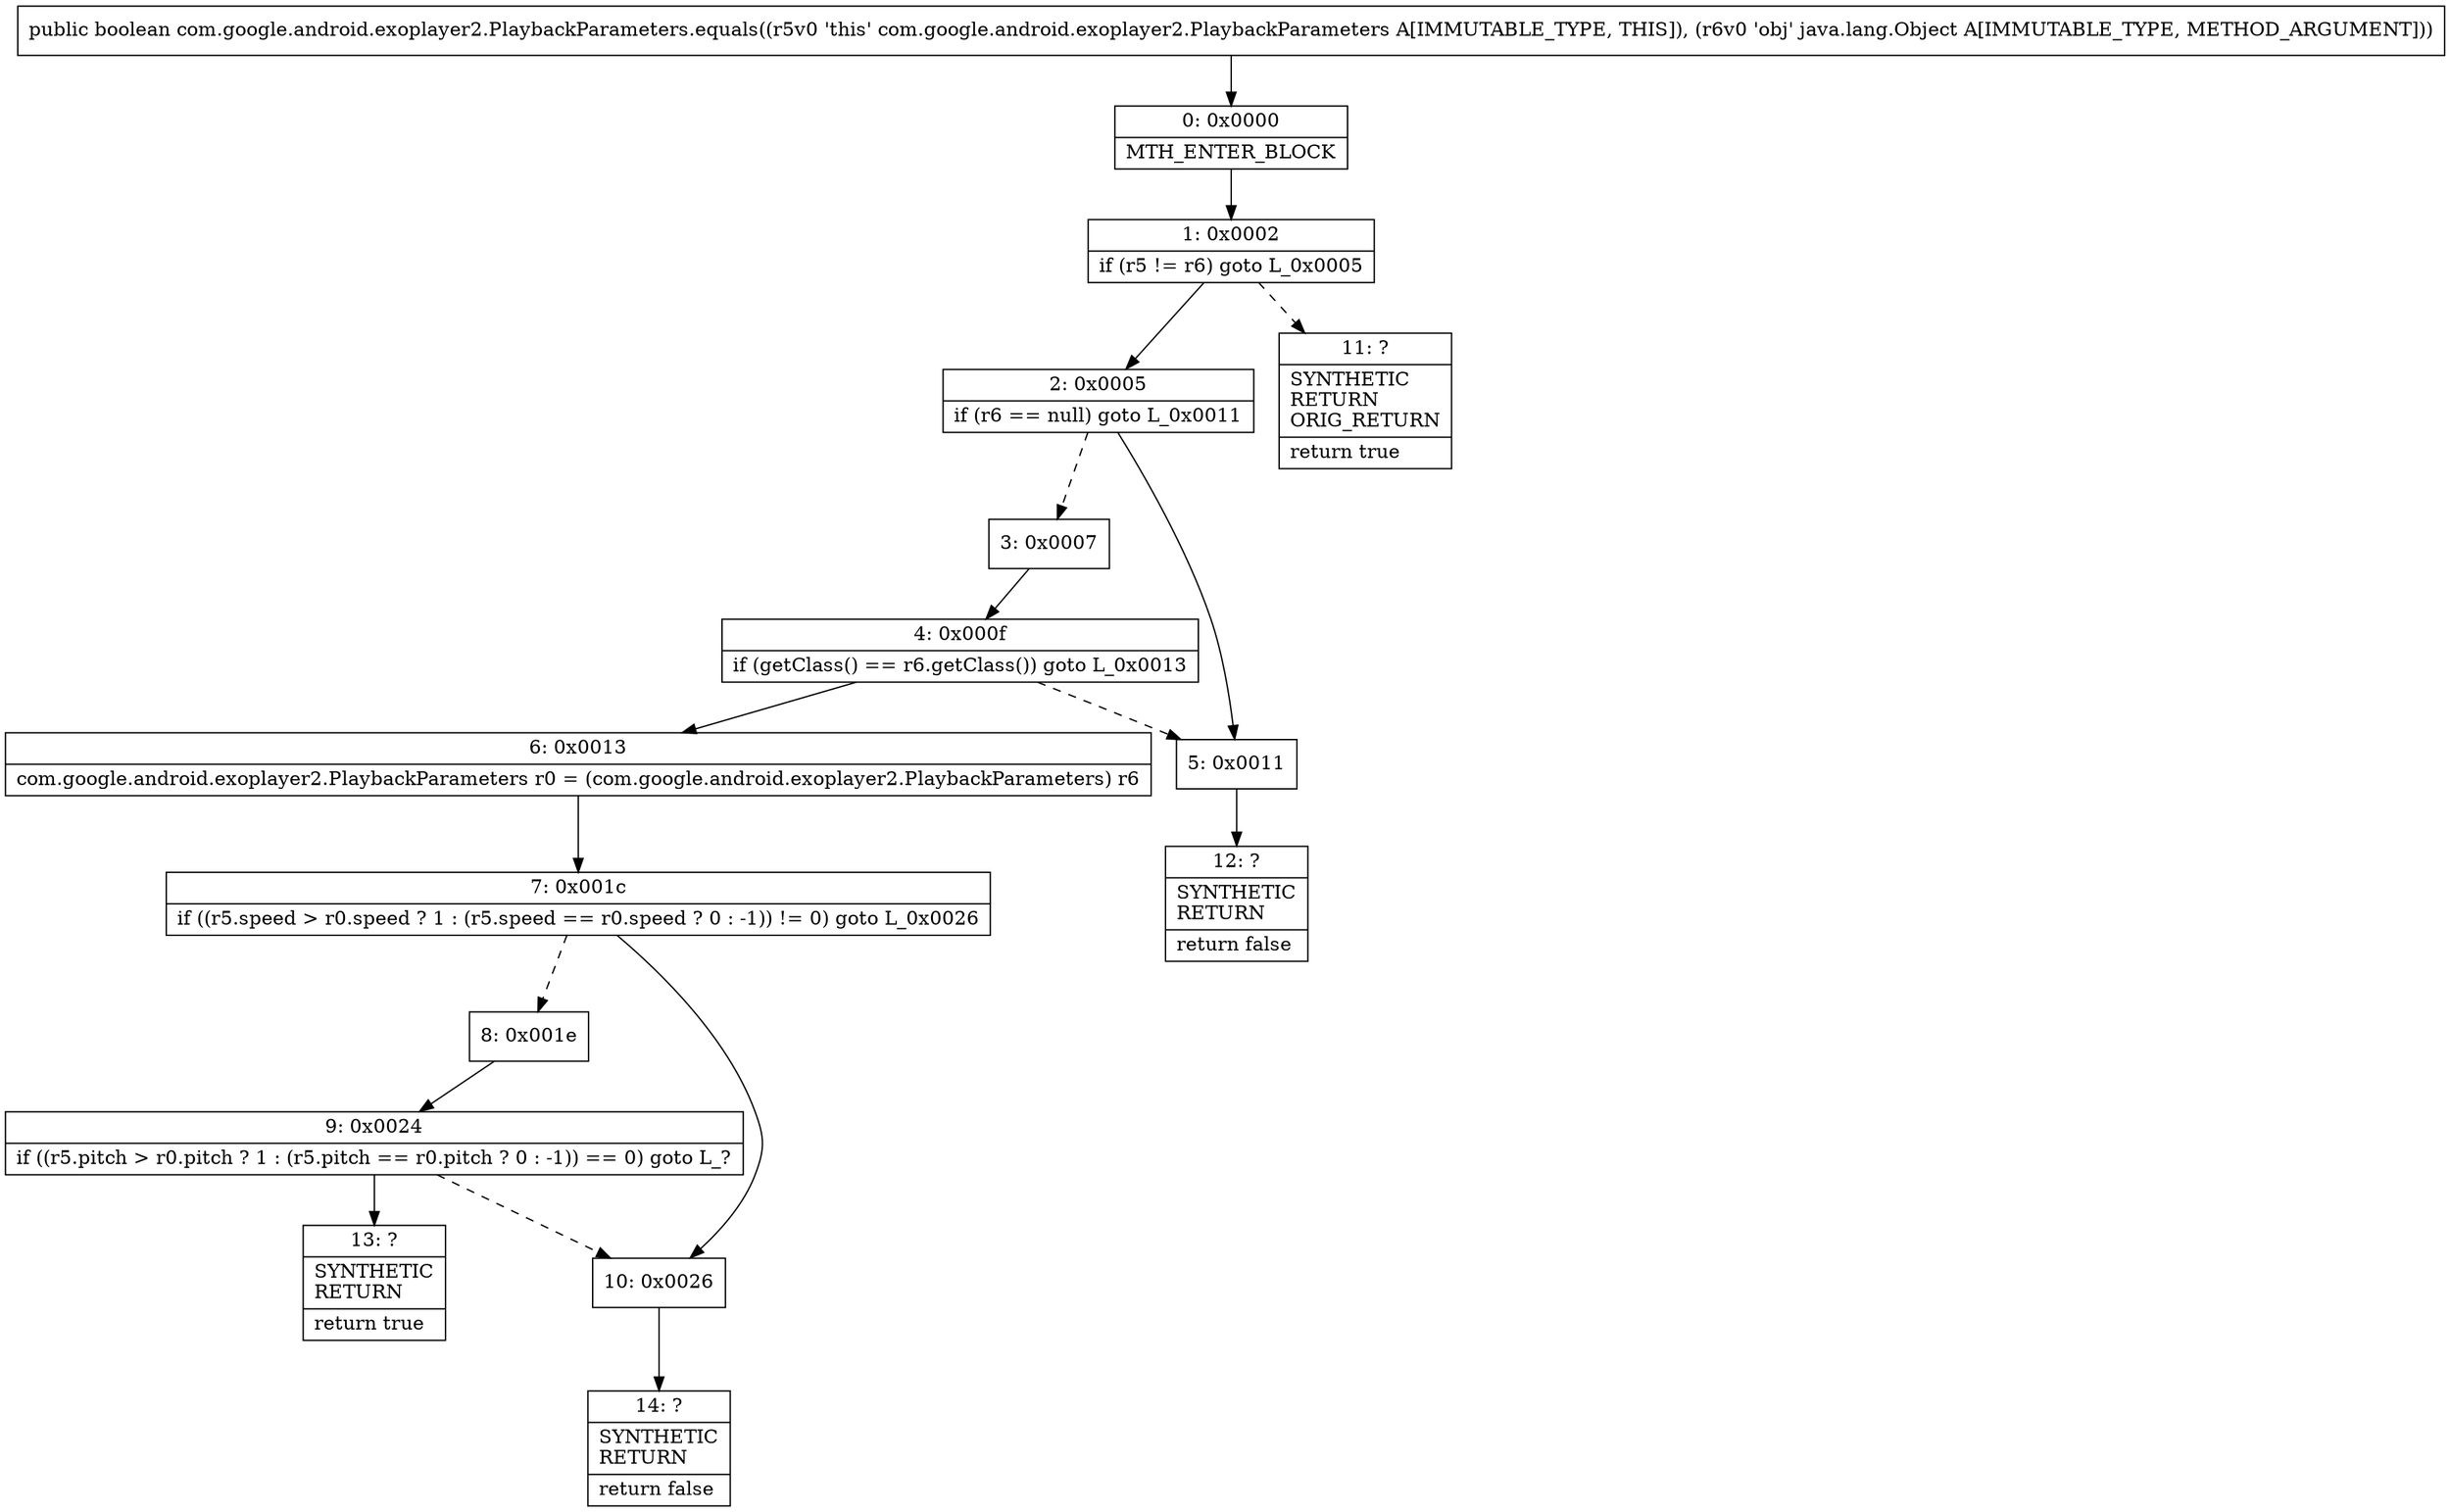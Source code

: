 digraph "CFG forcom.google.android.exoplayer2.PlaybackParameters.equals(Ljava\/lang\/Object;)Z" {
Node_0 [shape=record,label="{0\:\ 0x0000|MTH_ENTER_BLOCK\l}"];
Node_1 [shape=record,label="{1\:\ 0x0002|if (r5 != r6) goto L_0x0005\l}"];
Node_2 [shape=record,label="{2\:\ 0x0005|if (r6 == null) goto L_0x0011\l}"];
Node_3 [shape=record,label="{3\:\ 0x0007}"];
Node_4 [shape=record,label="{4\:\ 0x000f|if (getClass() == r6.getClass()) goto L_0x0013\l}"];
Node_5 [shape=record,label="{5\:\ 0x0011}"];
Node_6 [shape=record,label="{6\:\ 0x0013|com.google.android.exoplayer2.PlaybackParameters r0 = (com.google.android.exoplayer2.PlaybackParameters) r6\l}"];
Node_7 [shape=record,label="{7\:\ 0x001c|if ((r5.speed \> r0.speed ? 1 : (r5.speed == r0.speed ? 0 : \-1)) != 0) goto L_0x0026\l}"];
Node_8 [shape=record,label="{8\:\ 0x001e}"];
Node_9 [shape=record,label="{9\:\ 0x0024|if ((r5.pitch \> r0.pitch ? 1 : (r5.pitch == r0.pitch ? 0 : \-1)) == 0) goto L_?\l}"];
Node_10 [shape=record,label="{10\:\ 0x0026}"];
Node_11 [shape=record,label="{11\:\ ?|SYNTHETIC\lRETURN\lORIG_RETURN\l|return true\l}"];
Node_12 [shape=record,label="{12\:\ ?|SYNTHETIC\lRETURN\l|return false\l}"];
Node_13 [shape=record,label="{13\:\ ?|SYNTHETIC\lRETURN\l|return true\l}"];
Node_14 [shape=record,label="{14\:\ ?|SYNTHETIC\lRETURN\l|return false\l}"];
MethodNode[shape=record,label="{public boolean com.google.android.exoplayer2.PlaybackParameters.equals((r5v0 'this' com.google.android.exoplayer2.PlaybackParameters A[IMMUTABLE_TYPE, THIS]), (r6v0 'obj' java.lang.Object A[IMMUTABLE_TYPE, METHOD_ARGUMENT])) }"];
MethodNode -> Node_0;
Node_0 -> Node_1;
Node_1 -> Node_2;
Node_1 -> Node_11[style=dashed];
Node_2 -> Node_3[style=dashed];
Node_2 -> Node_5;
Node_3 -> Node_4;
Node_4 -> Node_5[style=dashed];
Node_4 -> Node_6;
Node_5 -> Node_12;
Node_6 -> Node_7;
Node_7 -> Node_8[style=dashed];
Node_7 -> Node_10;
Node_8 -> Node_9;
Node_9 -> Node_10[style=dashed];
Node_9 -> Node_13;
Node_10 -> Node_14;
}


